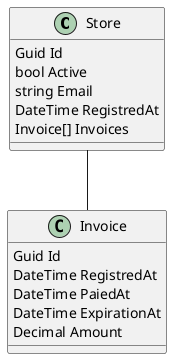 @startuml Diagrama de classes Nextar Backoffice


Store -- Invoice

class Store{
    Guid Id
    bool Active
    string Email        
    DateTime RegistredAt    
    Invoice[] Invoices
}

class Invoice{
    Guid Id
    DateTime RegistredAt
    DateTime PaiedAt
    DateTime ExpirationAt
    Decimal Amount
}
@enduml